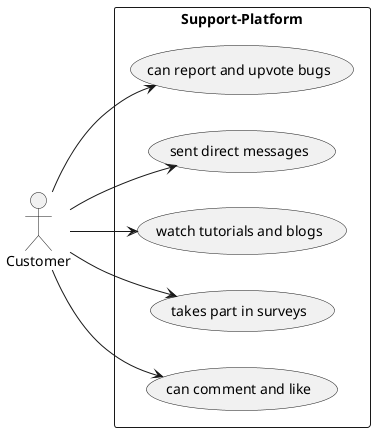 @startuml
'https://plantuml.com/use-case-diagram

left to right direction
:Customer:

rectangle Support-Platform{
Customer -> (can report and upvote bugs)
 Customer --> (sent direct messages)
 Customer --> (watch tutorials and blogs)
 Customer --> (takes part in surveys)
 Customer --> (can comment and like)
}
@enduml